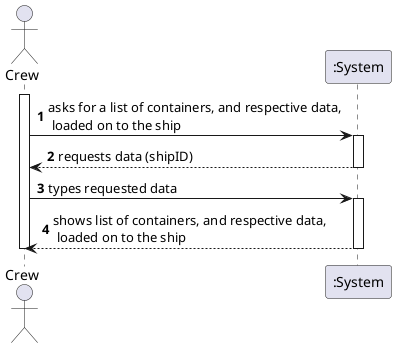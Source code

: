@startuml
'https://plantuml.com/sequence-diagram

autonumber

actor "Crew" as SP

activate SP
SP -> ":System" : asks for a list of containers, and respective data,\n loaded on to the ship

activate ":System"
":System" --> "SP" : requests data (shipID)
deactivate ":System"

SP -> ":System" : types requested data

activate ":System"
":System" --> SP : shows list of containers, and respective data,\n loaded on to the ship
deactivate ":System"

deactivate SP

@enduml